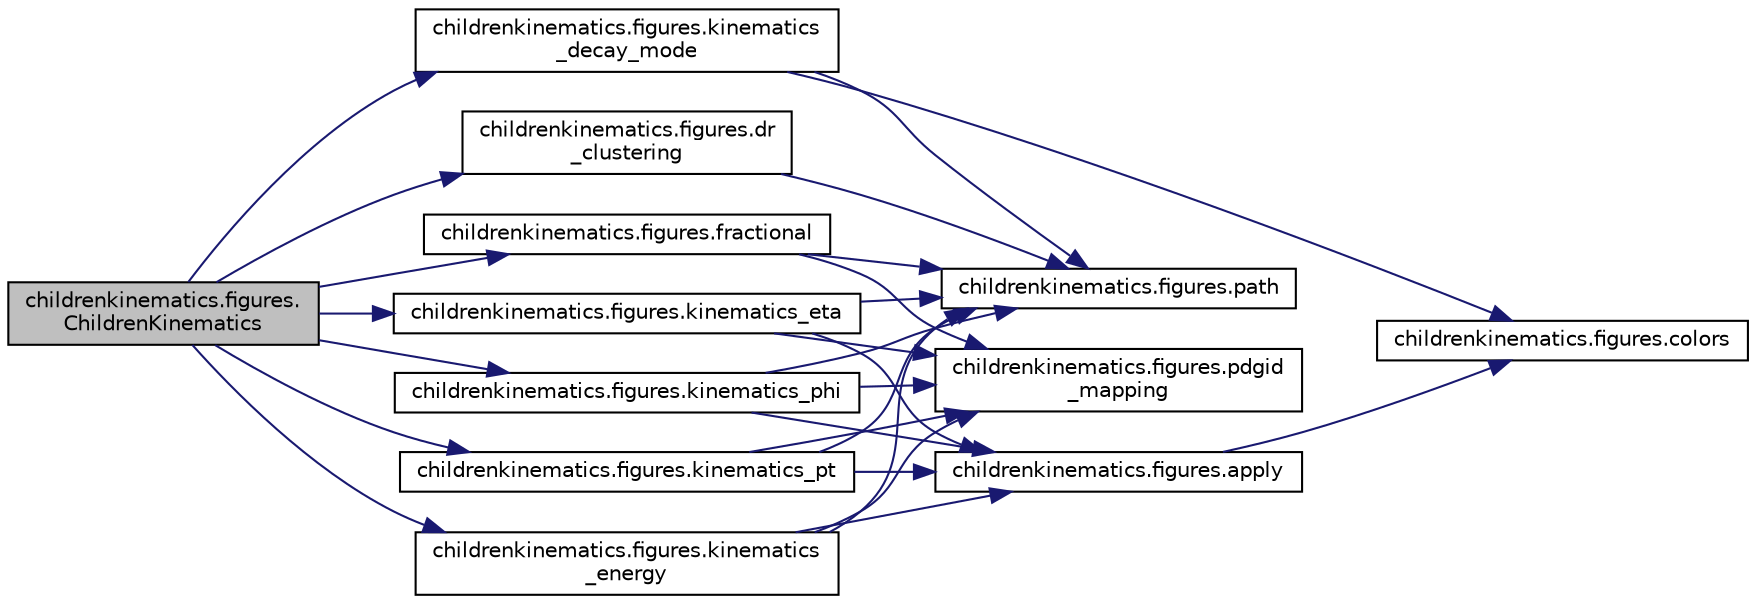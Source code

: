 digraph "childrenkinematics.figures.ChildrenKinematics"
{
 // INTERACTIVE_SVG=YES
 // LATEX_PDF_SIZE
  edge [fontname="Helvetica",fontsize="10",labelfontname="Helvetica",labelfontsize="10"];
  node [fontname="Helvetica",fontsize="10",shape=record];
  rankdir="LR";
  Node1 [label="childrenkinematics.figures.\lChildrenKinematics",height=0.2,width=0.4,color="black", fillcolor="grey75", style="filled", fontcolor="black",tooltip=" "];
  Node1 -> Node2 [color="midnightblue",fontsize="10",style="solid",fontname="Helvetica"];
  Node2 [label="childrenkinematics.figures.dr\l_clustering",height=0.2,width=0.4,color="black", fillcolor="white", style="filled",URL="$namespacechildrenkinematics_1_1figures.html#a3d41d2df062a8e09ef34678e025529ee",tooltip=" "];
  Node2 -> Node3 [color="midnightblue",fontsize="10",style="solid",fontname="Helvetica"];
  Node3 [label="childrenkinematics.figures.path",height=0.2,width=0.4,color="black", fillcolor="white", style="filled",URL="$namespacechildrenkinematics_1_1figures.html#a4b217acaa3fe7d5c60c04978cbf782dc",tooltip=" "];
  Node1 -> Node4 [color="midnightblue",fontsize="10",style="solid",fontname="Helvetica"];
  Node4 [label="childrenkinematics.figures.fractional",height=0.2,width=0.4,color="black", fillcolor="white", style="filled",URL="$namespacechildrenkinematics_1_1figures.html#ae8c01af9a1515f3df7f2d79a14b1f0c9",tooltip=" "];
  Node4 -> Node3 [color="midnightblue",fontsize="10",style="solid",fontname="Helvetica"];
  Node4 -> Node5 [color="midnightblue",fontsize="10",style="solid",fontname="Helvetica"];
  Node5 [label="childrenkinematics.figures.pdgid\l_mapping",height=0.2,width=0.4,color="black", fillcolor="white", style="filled",URL="$namespacechildrenkinematics_1_1figures.html#a63c652f6cdb548c7559b0d9acb5fa100",tooltip=" "];
  Node1 -> Node6 [color="midnightblue",fontsize="10",style="solid",fontname="Helvetica"];
  Node6 [label="childrenkinematics.figures.kinematics\l_decay_mode",height=0.2,width=0.4,color="black", fillcolor="white", style="filled",URL="$namespacechildrenkinematics_1_1figures.html#ab756ce1f61fcde53499162358df6856f",tooltip=" "];
  Node6 -> Node7 [color="midnightblue",fontsize="10",style="solid",fontname="Helvetica"];
  Node7 [label="childrenkinematics.figures.colors",height=0.2,width=0.4,color="black", fillcolor="white", style="filled",URL="$namespacechildrenkinematics_1_1figures.html#a1db10a00f5509607310e56bd7867affd",tooltip=" "];
  Node6 -> Node3 [color="midnightblue",fontsize="10",style="solid",fontname="Helvetica"];
  Node1 -> Node8 [color="midnightblue",fontsize="10",style="solid",fontname="Helvetica"];
  Node8 [label="childrenkinematics.figures.kinematics\l_energy",height=0.2,width=0.4,color="black", fillcolor="white", style="filled",URL="$namespacechildrenkinematics_1_1figures.html#ac3864214d8f410c31e55a44211b5b261",tooltip=" "];
  Node8 -> Node9 [color="midnightblue",fontsize="10",style="solid",fontname="Helvetica"];
  Node9 [label="childrenkinematics.figures.apply",height=0.2,width=0.4,color="black", fillcolor="white", style="filled",URL="$namespacechildrenkinematics_1_1figures.html#ab80f4cf948eb988fce6030ca8bd484ea",tooltip=" "];
  Node9 -> Node7 [color="midnightblue",fontsize="10",style="solid",fontname="Helvetica"];
  Node8 -> Node3 [color="midnightblue",fontsize="10",style="solid",fontname="Helvetica"];
  Node8 -> Node5 [color="midnightblue",fontsize="10",style="solid",fontname="Helvetica"];
  Node1 -> Node10 [color="midnightblue",fontsize="10",style="solid",fontname="Helvetica"];
  Node10 [label="childrenkinematics.figures.kinematics_eta",height=0.2,width=0.4,color="black", fillcolor="white", style="filled",URL="$namespacechildrenkinematics_1_1figures.html#a795dad9d1c25d61d9eed6128bfa85d0b",tooltip=" "];
  Node10 -> Node9 [color="midnightblue",fontsize="10",style="solid",fontname="Helvetica"];
  Node10 -> Node3 [color="midnightblue",fontsize="10",style="solid",fontname="Helvetica"];
  Node10 -> Node5 [color="midnightblue",fontsize="10",style="solid",fontname="Helvetica"];
  Node1 -> Node11 [color="midnightblue",fontsize="10",style="solid",fontname="Helvetica"];
  Node11 [label="childrenkinematics.figures.kinematics_phi",height=0.2,width=0.4,color="black", fillcolor="white", style="filled",URL="$namespacechildrenkinematics_1_1figures.html#a5cd8fe6462d084b8904163a6a4ca7624",tooltip=" "];
  Node11 -> Node9 [color="midnightblue",fontsize="10",style="solid",fontname="Helvetica"];
  Node11 -> Node3 [color="midnightblue",fontsize="10",style="solid",fontname="Helvetica"];
  Node11 -> Node5 [color="midnightblue",fontsize="10",style="solid",fontname="Helvetica"];
  Node1 -> Node12 [color="midnightblue",fontsize="10",style="solid",fontname="Helvetica"];
  Node12 [label="childrenkinematics.figures.kinematics_pt",height=0.2,width=0.4,color="black", fillcolor="white", style="filled",URL="$namespacechildrenkinematics_1_1figures.html#a05142877821df5e6a6210632a14a52ea",tooltip=" "];
  Node12 -> Node9 [color="midnightblue",fontsize="10",style="solid",fontname="Helvetica"];
  Node12 -> Node3 [color="midnightblue",fontsize="10",style="solid",fontname="Helvetica"];
  Node12 -> Node5 [color="midnightblue",fontsize="10",style="solid",fontname="Helvetica"];
}
